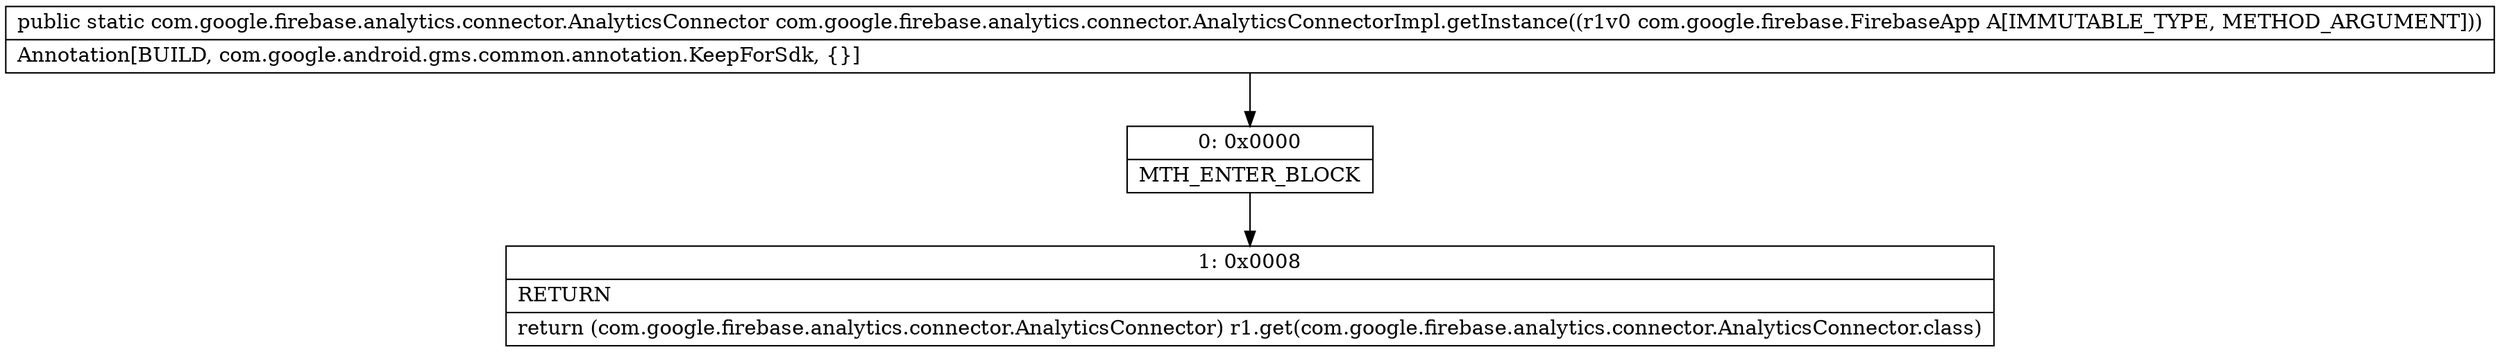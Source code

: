 digraph "CFG forcom.google.firebase.analytics.connector.AnalyticsConnectorImpl.getInstance(Lcom\/google\/firebase\/FirebaseApp;)Lcom\/google\/firebase\/analytics\/connector\/AnalyticsConnector;" {
Node_0 [shape=record,label="{0\:\ 0x0000|MTH_ENTER_BLOCK\l}"];
Node_1 [shape=record,label="{1\:\ 0x0008|RETURN\l|return (com.google.firebase.analytics.connector.AnalyticsConnector) r1.get(com.google.firebase.analytics.connector.AnalyticsConnector.class)\l}"];
MethodNode[shape=record,label="{public static com.google.firebase.analytics.connector.AnalyticsConnector com.google.firebase.analytics.connector.AnalyticsConnectorImpl.getInstance((r1v0 com.google.firebase.FirebaseApp A[IMMUTABLE_TYPE, METHOD_ARGUMENT]))  | Annotation[BUILD, com.google.android.gms.common.annotation.KeepForSdk, \{\}]\l}"];
MethodNode -> Node_0;
Node_0 -> Node_1;
}

